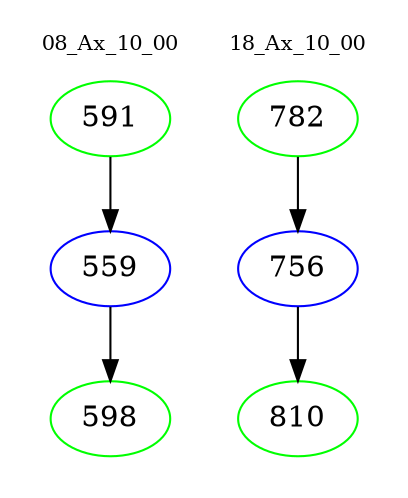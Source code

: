 digraph{
subgraph cluster_0 {
color = white
label = "08_Ax_10_00";
fontsize=10;
T0_591 [label="591", color="green"]
T0_591 -> T0_559 [color="black"]
T0_559 [label="559", color="blue"]
T0_559 -> T0_598 [color="black"]
T0_598 [label="598", color="green"]
}
subgraph cluster_1 {
color = white
label = "18_Ax_10_00";
fontsize=10;
T1_782 [label="782", color="green"]
T1_782 -> T1_756 [color="black"]
T1_756 [label="756", color="blue"]
T1_756 -> T1_810 [color="black"]
T1_810 [label="810", color="green"]
}
}
